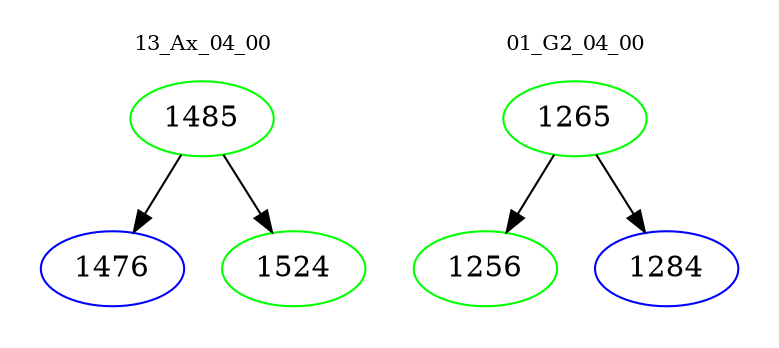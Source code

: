 digraph{
subgraph cluster_0 {
color = white
label = "13_Ax_04_00";
fontsize=10;
T0_1485 [label="1485", color="green"]
T0_1485 -> T0_1476 [color="black"]
T0_1476 [label="1476", color="blue"]
T0_1485 -> T0_1524 [color="black"]
T0_1524 [label="1524", color="green"]
}
subgraph cluster_1 {
color = white
label = "01_G2_04_00";
fontsize=10;
T1_1265 [label="1265", color="green"]
T1_1265 -> T1_1256 [color="black"]
T1_1256 [label="1256", color="green"]
T1_1265 -> T1_1284 [color="black"]
T1_1284 [label="1284", color="blue"]
}
}
